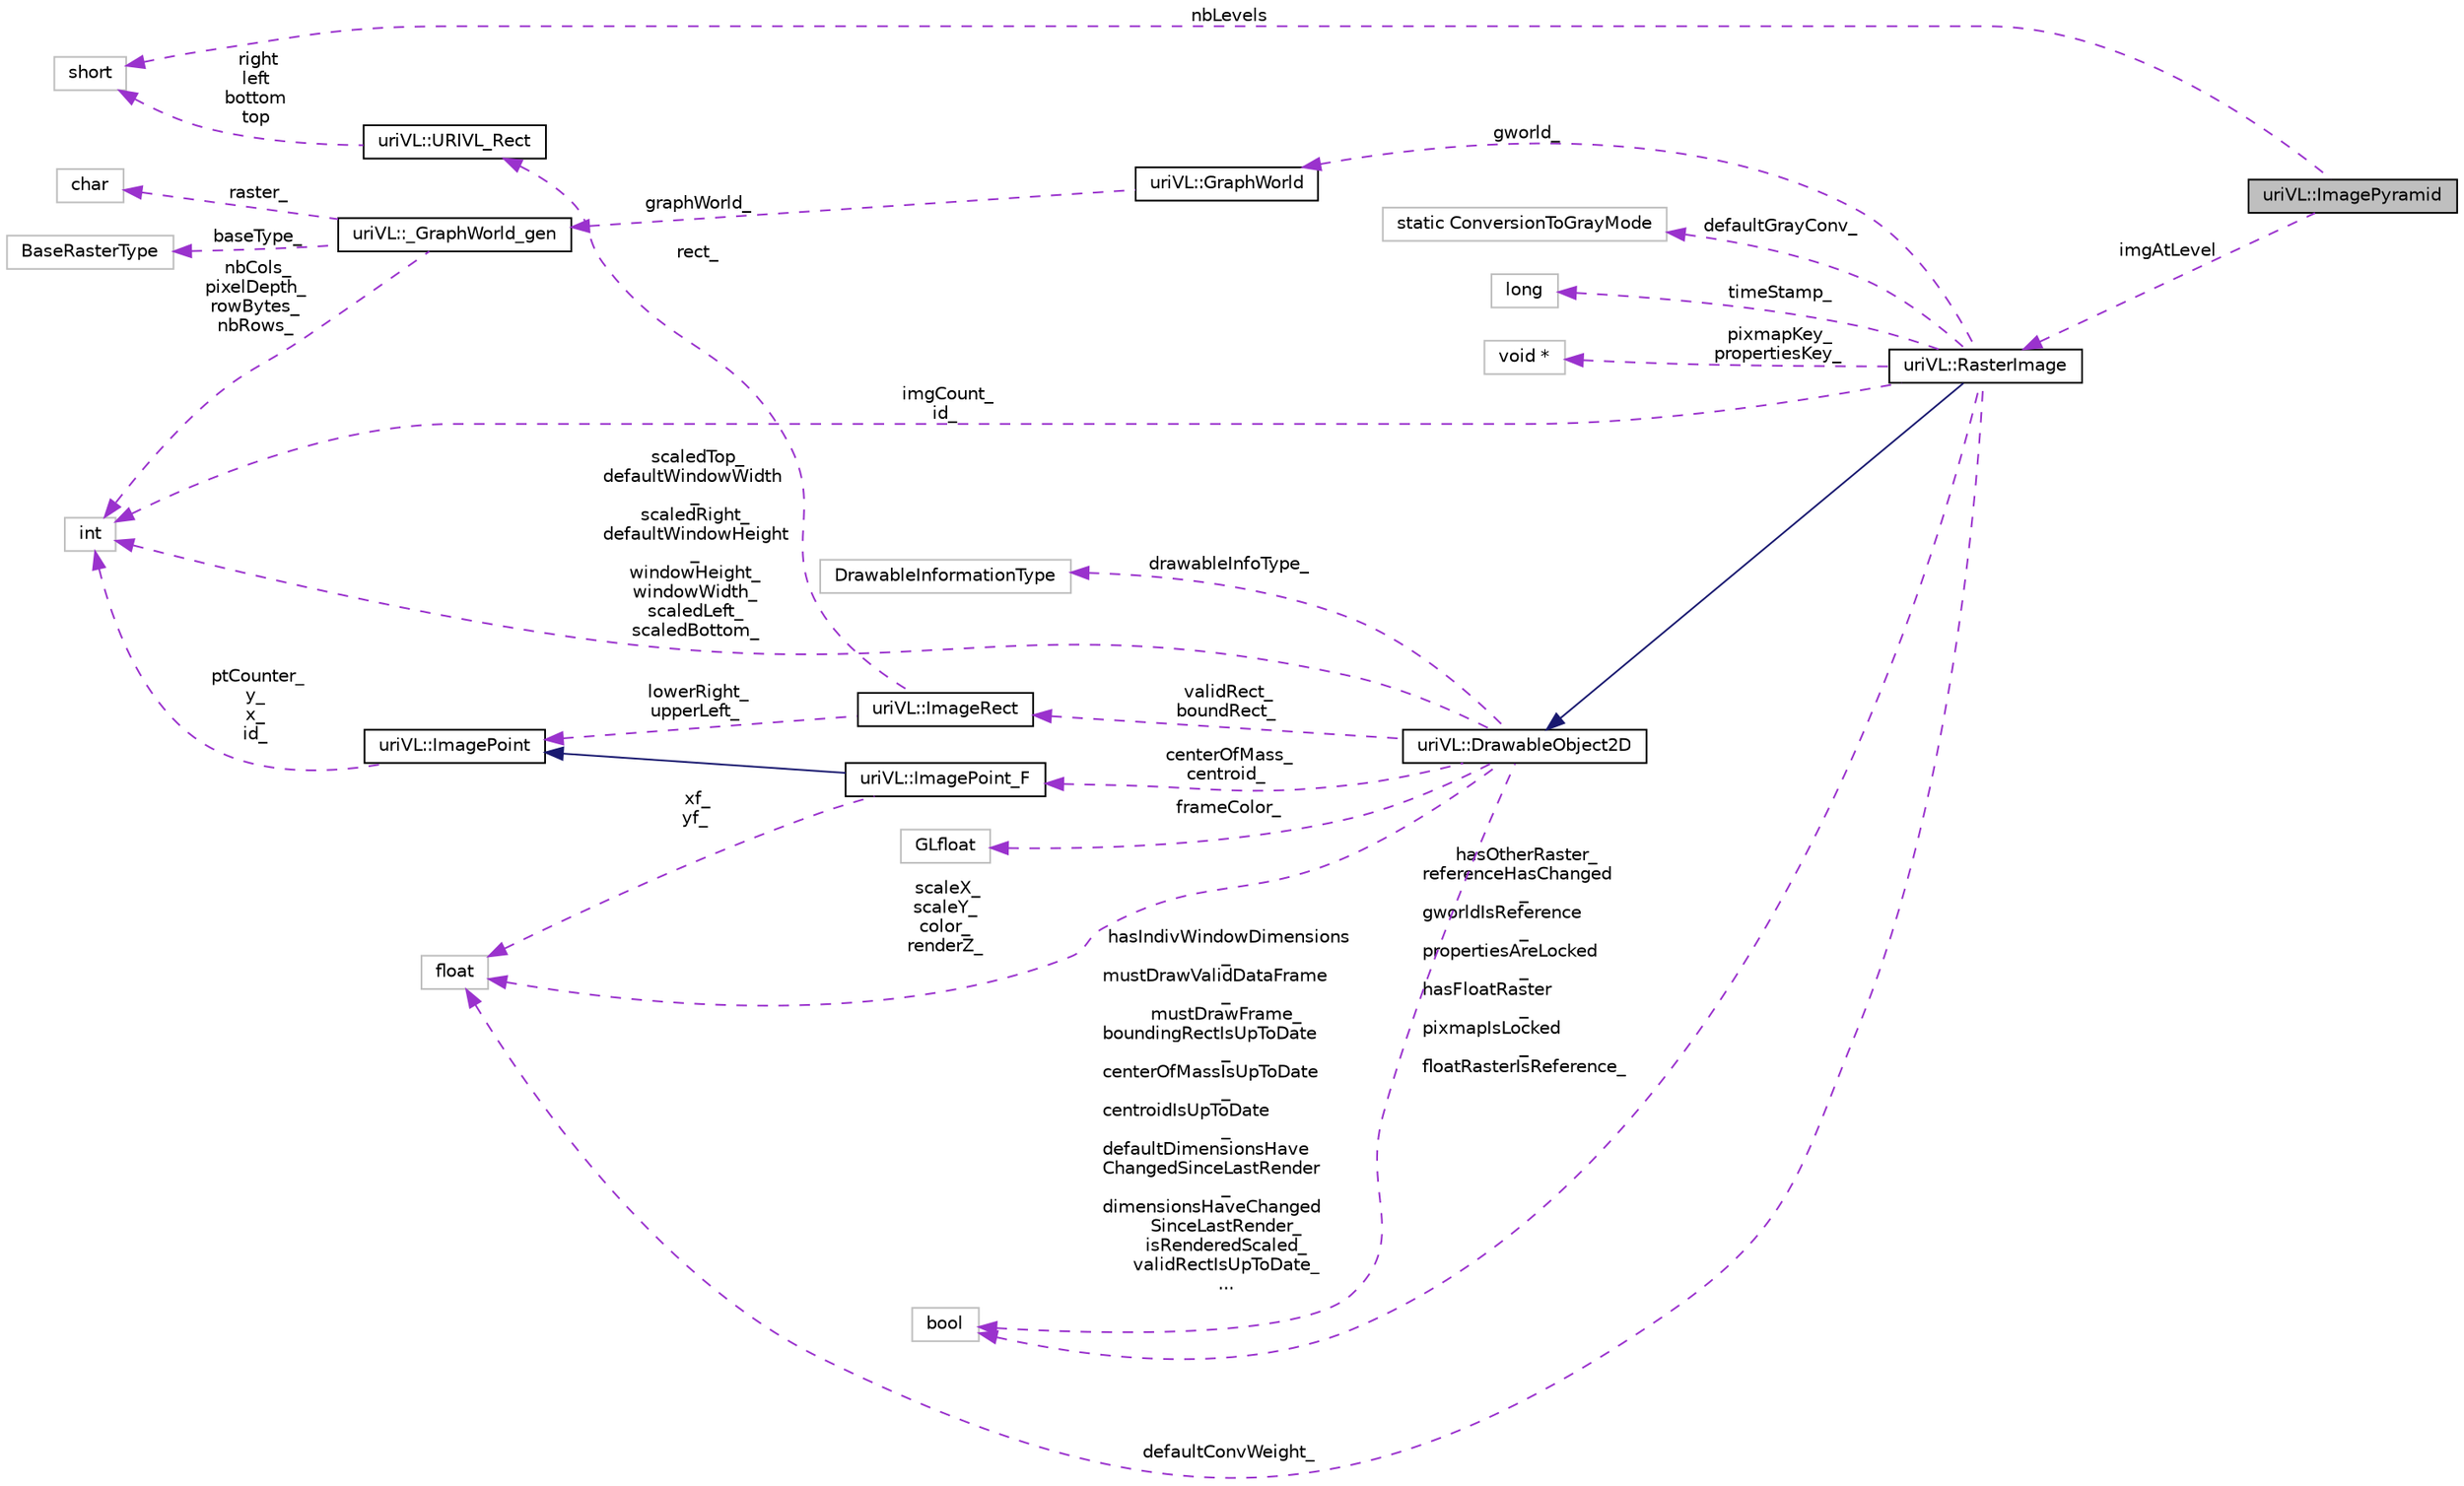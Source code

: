 digraph "uriVL::ImagePyramid"
{
  edge [fontname="Helvetica",fontsize="10",labelfontname="Helvetica",labelfontsize="10"];
  node [fontname="Helvetica",fontsize="10",shape=record];
  rankdir="LR";
  Node1 [label="uriVL::ImagePyramid",height=0.2,width=0.4,color="black", fillcolor="grey75", style="filled", fontcolor="black"];
  Node2 -> Node1 [dir="back",color="darkorchid3",fontsize="10",style="dashed",label=" nbLevels" ,fontname="Helvetica"];
  Node2 [label="short",height=0.2,width=0.4,color="grey75", fillcolor="white", style="filled"];
  Node3 -> Node1 [dir="back",color="darkorchid3",fontsize="10",style="dashed",label=" imgAtLevel" ,fontname="Helvetica"];
  Node3 [label="uriVL::RasterImage",height=0.2,width=0.4,color="black", fillcolor="white", style="filled",URL="$classuriVL_1_1RasterImage.html",tooltip="Virtual base image class. "];
  Node4 -> Node3 [dir="back",color="midnightblue",fontsize="10",style="solid",fontname="Helvetica"];
  Node4 [label="uriVL::DrawableObject2D",height=0.2,width=0.4,color="black", fillcolor="white", style="filled",URL="$classuriVL_1_1DrawableObject2D.html",tooltip="Virtual base DrawableObject2D class. "];
  Node5 -> Node4 [dir="back",color="darkorchid3",fontsize="10",style="dashed",label=" frameColor_" ,fontname="Helvetica"];
  Node5 [label="GLfloat",height=0.2,width=0.4,color="grey75", fillcolor="white", style="filled"];
  Node6 -> Node4 [dir="back",color="darkorchid3",fontsize="10",style="dashed",label=" validRect_\nboundRect_" ,fontname="Helvetica"];
  Node6 [label="uriVL::ImageRect",height=0.2,width=0.4,color="black", fillcolor="white", style="filled",URL="$classuriVL_1_1ImageRect.html",tooltip="Implements the ImageRect class. "];
  Node7 -> Node6 [dir="back",color="darkorchid3",fontsize="10",style="dashed",label=" rect_" ,fontname="Helvetica"];
  Node7 [label="uriVL::URIVL_Rect",height=0.2,width=0.4,color="black", fillcolor="white", style="filled",URL="$structuriVL_1_1URIVL__Rect.html",tooltip="For platforms not supported by Quicktime, we need to define Rect. "];
  Node2 -> Node7 [dir="back",color="darkorchid3",fontsize="10",style="dashed",label=" right\nleft\nbottom\ntop" ,fontname="Helvetica"];
  Node8 -> Node6 [dir="back",color="darkorchid3",fontsize="10",style="dashed",label=" lowerRight_\nupperLeft_" ,fontname="Helvetica"];
  Node8 [label="uriVL::ImagePoint",height=0.2,width=0.4,color="black", fillcolor="white", style="filled",URL="$classuriVL_1_1ImagePoint.html",tooltip="Implements the ImagePoint class. "];
  Node9 -> Node8 [dir="back",color="darkorchid3",fontsize="10",style="dashed",label=" ptCounter_\ny_\nx_\nid_" ,fontname="Helvetica"];
  Node9 [label="int",height=0.2,width=0.4,color="grey75", fillcolor="white", style="filled"];
  Node10 -> Node4 [dir="back",color="darkorchid3",fontsize="10",style="dashed",label=" centerOfMass_\ncentroid_" ,fontname="Helvetica"];
  Node10 [label="uriVL::ImagePoint_F",height=0.2,width=0.4,color="black", fillcolor="white", style="filled",URL="$classuriVL_1_1ImagePoint__F.html",tooltip="Implements the ImagePoint_F class. "];
  Node8 -> Node10 [dir="back",color="midnightblue",fontsize="10",style="solid",fontname="Helvetica"];
  Node11 -> Node10 [dir="back",color="darkorchid3",fontsize="10",style="dashed",label=" xf_\nyf_" ,fontname="Helvetica"];
  Node11 [label="float",height=0.2,width=0.4,color="grey75", fillcolor="white", style="filled"];
  Node11 -> Node4 [dir="back",color="darkorchid3",fontsize="10",style="dashed",label=" scaleX_\nscaleY_\ncolor_\nrenderZ_" ,fontname="Helvetica"];
  Node9 -> Node4 [dir="back",color="darkorchid3",fontsize="10",style="dashed",label=" scaledTop_\ndefaultWindowWidth\l_\nscaledRight_\ndefaultWindowHeight\l_\nwindowHeight_\nwindowWidth_\nscaledLeft_\nscaledBottom_" ,fontname="Helvetica"];
  Node12 -> Node4 [dir="back",color="darkorchid3",fontsize="10",style="dashed",label=" hasIndivWindowDimensions\l_\nmustDrawValidDataFrame\l_\nmustDrawFrame_\nboundingRectIsUpToDate\l_\ncenterOfMassIsUpToDate\l_\ncentroidIsUpToDate\l_\ndefaultDimensionsHave\lChangedSinceLastRender\l_\ndimensionsHaveChanged\lSinceLastRender_\nisRenderedScaled_\nvalidRectIsUpToDate_\n..." ,fontname="Helvetica"];
  Node12 [label="bool",height=0.2,width=0.4,color="grey75", fillcolor="white", style="filled"];
  Node13 -> Node4 [dir="back",color="darkorchid3",fontsize="10",style="dashed",label=" drawableInfoType_" ,fontname="Helvetica"];
  Node13 [label="DrawableInformationType",height=0.2,width=0.4,color="grey75", fillcolor="white", style="filled"];
  Node14 -> Node3 [dir="back",color="darkorchid3",fontsize="10",style="dashed",label=" gworld_" ,fontname="Helvetica"];
  Node14 [label="uriVL::GraphWorld",height=0.2,width=0.4,color="black", fillcolor="white", style="filled",URL="$classuriVL_1_1GraphWorld.html",tooltip="Implements the GraphWorld class. "];
  Node15 -> Node14 [dir="back",color="darkorchid3",fontsize="10",style="dashed",label=" graphWorld_" ,fontname="Helvetica"];
  Node15 [label="uriVL::_GraphWorld_gen",height=0.2,width=0.4,color="black", fillcolor="white", style="filled",URL="$classuriVL_1_1__GraphWorld__gen.html",tooltip="Implements the _GraphWorld_gen class. "];
  Node16 -> Node15 [dir="back",color="darkorchid3",fontsize="10",style="dashed",label=" raster_" ,fontname="Helvetica"];
  Node16 [label="char",height=0.2,width=0.4,color="grey75", fillcolor="white", style="filled"];
  Node17 -> Node15 [dir="back",color="darkorchid3",fontsize="10",style="dashed",label=" baseType_" ,fontname="Helvetica"];
  Node17 [label="BaseRasterType",height=0.2,width=0.4,color="grey75", fillcolor="white", style="filled"];
  Node9 -> Node15 [dir="back",color="darkorchid3",fontsize="10",style="dashed",label=" nbCols_\npixelDepth_\nrowBytes_\nnbRows_" ,fontname="Helvetica"];
  Node11 -> Node3 [dir="back",color="darkorchid3",fontsize="10",style="dashed",label=" defaultConvWeight_" ,fontname="Helvetica"];
  Node9 -> Node3 [dir="back",color="darkorchid3",fontsize="10",style="dashed",label=" imgCount_\nid_" ,fontname="Helvetica"];
  Node12 -> Node3 [dir="back",color="darkorchid3",fontsize="10",style="dashed",label=" hasOtherRaster_\nreferenceHasChanged\l_\ngworldIsReference\l_\npropertiesAreLocked\l_\nhasFloatRaster\l_\npixmapIsLocked\l_\nfloatRasterIsReference_" ,fontname="Helvetica"];
  Node18 -> Node3 [dir="back",color="darkorchid3",fontsize="10",style="dashed",label=" defaultGrayConv_" ,fontname="Helvetica"];
  Node18 [label="static ConversionToGrayMode",height=0.2,width=0.4,color="grey75", fillcolor="white", style="filled"];
  Node19 -> Node3 [dir="back",color="darkorchid3",fontsize="10",style="dashed",label=" timeStamp_" ,fontname="Helvetica"];
  Node19 [label="long",height=0.2,width=0.4,color="grey75", fillcolor="white", style="filled"];
  Node20 -> Node3 [dir="back",color="darkorchid3",fontsize="10",style="dashed",label=" pixmapKey_\npropertiesKey_" ,fontname="Helvetica"];
  Node20 [label="void *",height=0.2,width=0.4,color="grey75", fillcolor="white", style="filled"];
}

